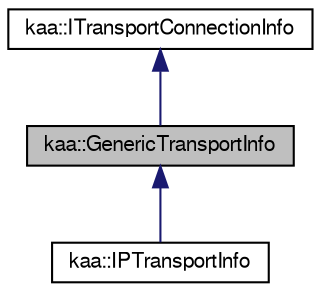 digraph "kaa::GenericTransportInfo"
{
  bgcolor="transparent";
  edge [fontname="FreeSans",fontsize="10",labelfontname="FreeSans",labelfontsize="10"];
  node [fontname="FreeSans",fontsize="10",shape=record];
  Node1 [label="kaa::GenericTransportInfo",height=0.2,width=0.4,color="black", fillcolor="grey75", style="filled" fontcolor="black"];
  Node2 -> Node1 [dir="back",color="midnightblue",fontsize="10",style="solid",fontname="FreeSans"];
  Node2 [label="kaa::ITransportConnectionInfo",height=0.2,width=0.4,color="black",URL="$classkaa_1_1ITransportConnectionInfo.html"];
  Node1 -> Node3 [dir="back",color="midnightblue",fontsize="10",style="solid",fontname="FreeSans"];
  Node3 [label="kaa::IPTransportInfo",height=0.2,width=0.4,color="black",URL="$classkaa_1_1IPTransportInfo.html"];
}
